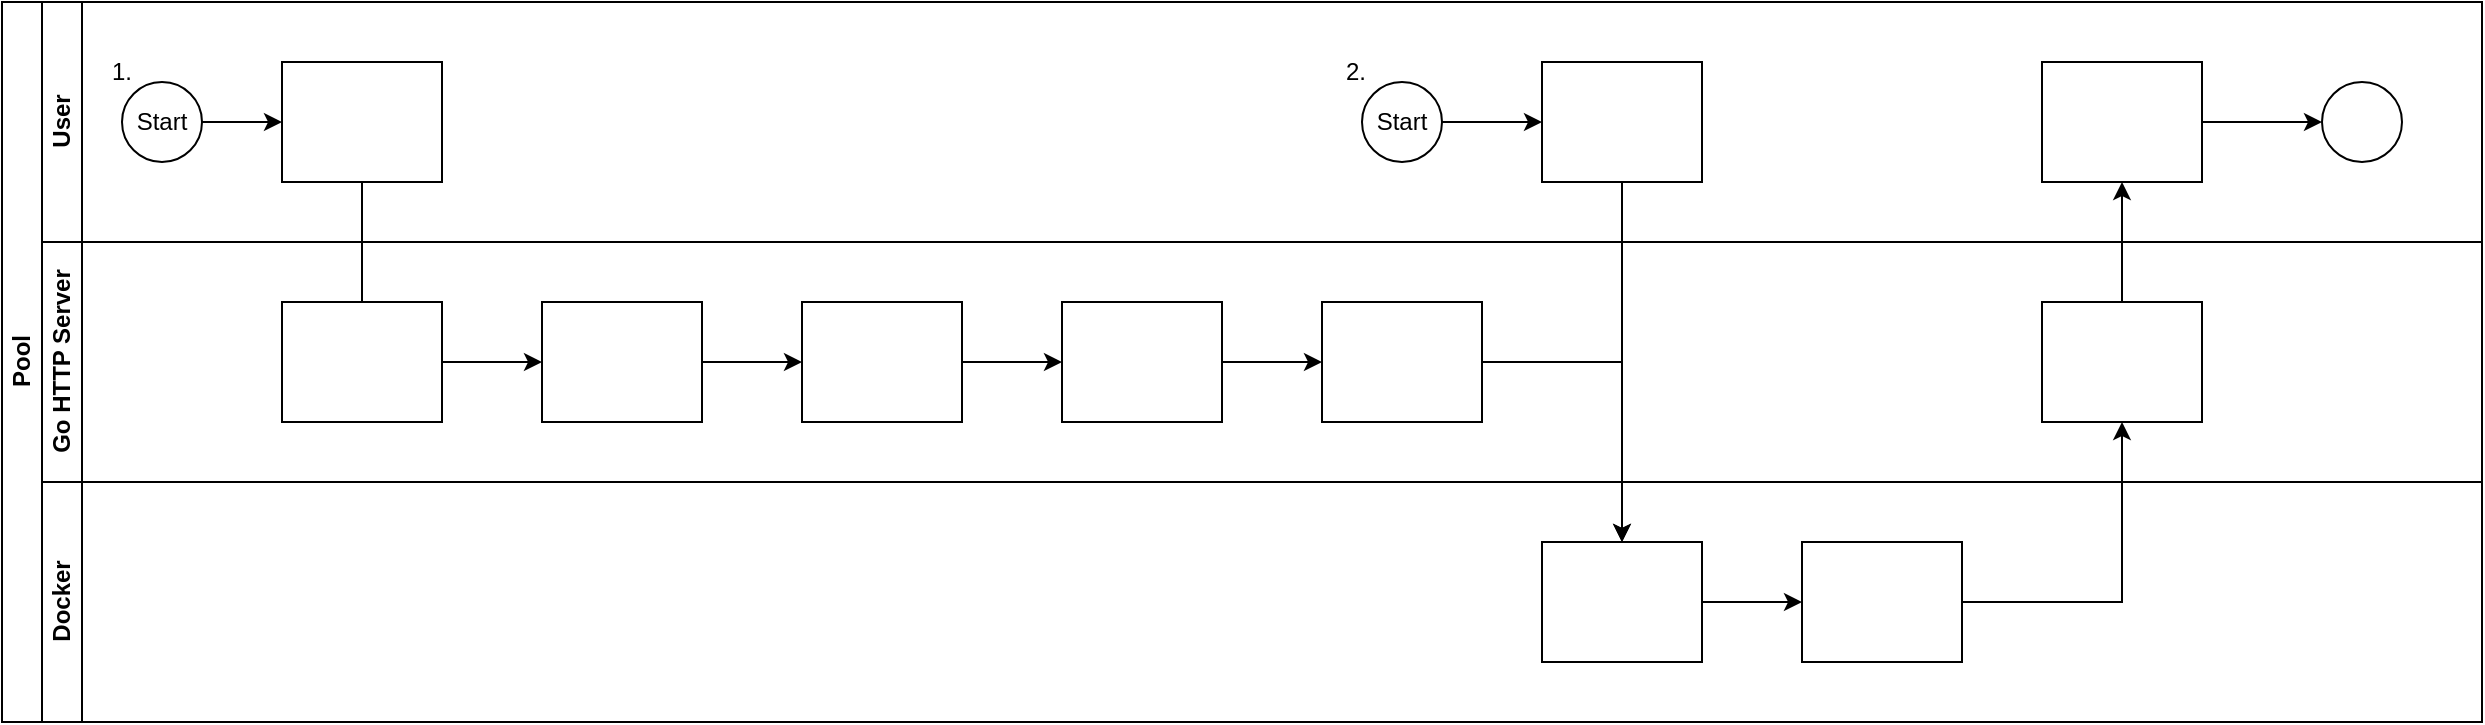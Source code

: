 <mxfile version="26.0.4">
  <diagram id="prtHgNgQTEPvFCAcTncT" name="Page-1">
    <mxGraphModel dx="530" dy="379" grid="1" gridSize="10" guides="1" tooltips="1" connect="1" arrows="1" fold="1" page="1" pageScale="1" pageWidth="827" pageHeight="1169" math="0" shadow="0">
      <root>
        <mxCell id="0" />
        <mxCell id="1" parent="0" />
        <mxCell id="dNxyNK7c78bLwvsdeMH5-19" value="Pool" style="swimlane;html=1;childLayout=stackLayout;resizeParent=1;resizeParentMax=0;horizontal=0;startSize=20;horizontalStack=0;" parent="1" vertex="1">
          <mxGeometry x="120" y="120" width="1240" height="360" as="geometry" />
        </mxCell>
        <mxCell id="dNxyNK7c78bLwvsdeMH5-27" value="" style="edgeStyle=orthogonalEdgeStyle;rounded=0;orthogonalLoop=1;jettySize=auto;html=1;endArrow=none;endFill=0;" parent="dNxyNK7c78bLwvsdeMH5-19" source="dNxyNK7c78bLwvsdeMH5-24" target="dNxyNK7c78bLwvsdeMH5-26" edge="1">
          <mxGeometry relative="1" as="geometry" />
        </mxCell>
        <mxCell id="dNxyNK7c78bLwvsdeMH5-20" value="User" style="swimlane;html=1;startSize=20;horizontal=0;" parent="dNxyNK7c78bLwvsdeMH5-19" vertex="1">
          <mxGeometry x="20" width="1220" height="120" as="geometry" />
        </mxCell>
        <mxCell id="dNxyNK7c78bLwvsdeMH5-25" value="" style="edgeStyle=orthogonalEdgeStyle;rounded=0;orthogonalLoop=1;jettySize=auto;html=1;" parent="dNxyNK7c78bLwvsdeMH5-20" source="dNxyNK7c78bLwvsdeMH5-23" target="dNxyNK7c78bLwvsdeMH5-24" edge="1">
          <mxGeometry relative="1" as="geometry" />
        </mxCell>
        <mxCell id="dNxyNK7c78bLwvsdeMH5-23" value="Start" style="ellipse;whiteSpace=wrap;html=1;" parent="dNxyNK7c78bLwvsdeMH5-20" vertex="1">
          <mxGeometry x="40" y="40" width="40" height="40" as="geometry" />
        </mxCell>
        <mxCell id="dNxyNK7c78bLwvsdeMH5-24" value="&lt;font style=&quot;font-size: 11px; color: rgb(255, 255, 255);&quot;&gt;User Uploads&lt;/font&gt;&lt;div&gt;&lt;font style=&quot;font-size: 11px; color: rgb(255, 255, 255);&quot;&gt;Code Package&lt;/font&gt;&lt;/div&gt;&lt;div&gt;&lt;font style=&quot;font-size: 11px; color: rgb(255, 255, 255);&quot;&gt;(zip)&lt;/font&gt;&lt;/div&gt;" style="rounded=0;whiteSpace=wrap;html=1;fontFamily=Helvetica;fontSize=12;fontColor=#000000;align=center;" parent="dNxyNK7c78bLwvsdeMH5-20" vertex="1">
          <mxGeometry x="120" y="30" width="80" height="60" as="geometry" />
        </mxCell>
        <mxCell id="_FdeFcUcCdS8H701f3TN-19" value="&lt;font color=&quot;#ffffff&quot;&gt;Output in HTTP Response&lt;/font&gt;" style="rounded=0;whiteSpace=wrap;html=1;fontFamily=Helvetica;fontSize=12;fontColor=#000000;align=center;" vertex="1" parent="dNxyNK7c78bLwvsdeMH5-20">
          <mxGeometry x="1000" y="30" width="80" height="60" as="geometry" />
        </mxCell>
        <mxCell id="_FdeFcUcCdS8H701f3TN-26" value="" style="edgeStyle=orthogonalEdgeStyle;rounded=0;orthogonalLoop=1;jettySize=auto;html=1;entryX=0;entryY=0.5;entryDx=0;entryDy=0;" edge="1" parent="dNxyNK7c78bLwvsdeMH5-20" source="_FdeFcUcCdS8H701f3TN-24" target="_FdeFcUcCdS8H701f3TN-27">
          <mxGeometry relative="1" as="geometry">
            <mxPoint x="750" y="60" as="targetPoint" />
          </mxGeometry>
        </mxCell>
        <mxCell id="_FdeFcUcCdS8H701f3TN-24" value="Start" style="ellipse;whiteSpace=wrap;html=1;" vertex="1" parent="dNxyNK7c78bLwvsdeMH5-20">
          <mxGeometry x="660" y="40" width="40" height="40" as="geometry" />
        </mxCell>
        <mxCell id="_FdeFcUcCdS8H701f3TN-28" style="edgeStyle=orthogonalEdgeStyle;rounded=0;orthogonalLoop=1;jettySize=auto;html=1;" edge="1" parent="dNxyNK7c78bLwvsdeMH5-20" source="_FdeFcUcCdS8H701f3TN-27">
          <mxGeometry relative="1" as="geometry">
            <mxPoint x="790" y="270" as="targetPoint" />
          </mxGeometry>
        </mxCell>
        <mxCell id="_FdeFcUcCdS8H701f3TN-27" value="&lt;font color=&quot;#ffffff&quot;&gt;User Callout to execute the function&lt;/font&gt;" style="rounded=0;whiteSpace=wrap;html=1;fontFamily=Helvetica;fontSize=12;fontColor=#000000;align=center;" vertex="1" parent="dNxyNK7c78bLwvsdeMH5-20">
          <mxGeometry x="750" y="30" width="80" height="60" as="geometry" />
        </mxCell>
        <mxCell id="_FdeFcUcCdS8H701f3TN-29" value="2." style="text;html=1;align=center;verticalAlign=middle;whiteSpace=wrap;rounded=0;" vertex="1" parent="dNxyNK7c78bLwvsdeMH5-20">
          <mxGeometry x="627" y="20" width="60" height="30" as="geometry" />
        </mxCell>
        <mxCell id="_FdeFcUcCdS8H701f3TN-30" value="1." style="text;html=1;align=center;verticalAlign=middle;whiteSpace=wrap;rounded=0;" vertex="1" parent="dNxyNK7c78bLwvsdeMH5-20">
          <mxGeometry x="10" y="20" width="60" height="30" as="geometry" />
        </mxCell>
        <mxCell id="dNxyNK7c78bLwvsdeMH5-21" value="Go HTTP Server" style="swimlane;html=1;startSize=20;horizontal=0;" parent="dNxyNK7c78bLwvsdeMH5-19" vertex="1">
          <mxGeometry x="20" y="120" width="1220" height="120" as="geometry" />
        </mxCell>
        <mxCell id="_FdeFcUcCdS8H701f3TN-2" value="" style="edgeStyle=orthogonalEdgeStyle;rounded=0;orthogonalLoop=1;jettySize=auto;html=1;" edge="1" parent="dNxyNK7c78bLwvsdeMH5-21" source="dNxyNK7c78bLwvsdeMH5-26" target="_FdeFcUcCdS8H701f3TN-1">
          <mxGeometry relative="1" as="geometry" />
        </mxCell>
        <mxCell id="dNxyNK7c78bLwvsdeMH5-26" value="&lt;font style=&quot;color: rgb(255, 255, 255);&quot;&gt;Extract Zip to Temp Dir&lt;/font&gt;" style="rounded=0;whiteSpace=wrap;html=1;fontFamily=Helvetica;fontSize=12;fontColor=#000000;align=center;" parent="dNxyNK7c78bLwvsdeMH5-21" vertex="1">
          <mxGeometry x="120" y="30" width="80" height="60" as="geometry" />
        </mxCell>
        <mxCell id="_FdeFcUcCdS8H701f3TN-6" value="" style="edgeStyle=orthogonalEdgeStyle;rounded=0;orthogonalLoop=1;jettySize=auto;html=1;" edge="1" parent="dNxyNK7c78bLwvsdeMH5-21" source="_FdeFcUcCdS8H701f3TN-1" target="_FdeFcUcCdS8H701f3TN-5">
          <mxGeometry relative="1" as="geometry" />
        </mxCell>
        <mxCell id="_FdeFcUcCdS8H701f3TN-1" value="&lt;font style=&quot;color: rgb(255, 255, 255);&quot;&gt;Detect Lang&lt;/font&gt;" style="rounded=0;whiteSpace=wrap;html=1;fontFamily=Helvetica;fontSize=12;fontColor=#000000;align=center;" vertex="1" parent="dNxyNK7c78bLwvsdeMH5-21">
          <mxGeometry x="250" y="30" width="80" height="60" as="geometry" />
        </mxCell>
        <mxCell id="_FdeFcUcCdS8H701f3TN-5" value="&lt;font style=&quot;color: rgb(255, 255, 255);&quot;&gt;Create Dockerfile&lt;/font&gt;" style="rounded=0;whiteSpace=wrap;html=1;fontFamily=Helvetica;fontSize=12;fontColor=#000000;align=center;" vertex="1" parent="dNxyNK7c78bLwvsdeMH5-21">
          <mxGeometry x="380" y="30" width="80" height="60" as="geometry" />
        </mxCell>
        <mxCell id="_FdeFcUcCdS8H701f3TN-17" value="&lt;font color=&quot;#ffffff&quot;&gt;Output&lt;/font&gt;" style="rounded=0;whiteSpace=wrap;html=1;fontFamily=Helvetica;fontSize=12;fontColor=#000000;align=center;" vertex="1" parent="dNxyNK7c78bLwvsdeMH5-21">
          <mxGeometry x="1000" y="30" width="80" height="60" as="geometry" />
        </mxCell>
        <mxCell id="dNxyNK7c78bLwvsdeMH5-22" value="Docker" style="swimlane;html=1;startSize=20;horizontal=0;" parent="dNxyNK7c78bLwvsdeMH5-19" vertex="1">
          <mxGeometry x="20" y="240" width="1220" height="120" as="geometry" />
        </mxCell>
        <mxCell id="_FdeFcUcCdS8H701f3TN-12" value="&lt;font color=&quot;#ffffff&quot;&gt;Run Container&lt;/font&gt;" style="rounded=0;whiteSpace=wrap;html=1;fontFamily=Helvetica;fontSize=12;fontColor=#000000;align=center;" vertex="1" parent="dNxyNK7c78bLwvsdeMH5-22">
          <mxGeometry x="750" y="30" width="80" height="60" as="geometry" />
        </mxCell>
        <mxCell id="_FdeFcUcCdS8H701f3TN-14" value="&lt;font color=&quot;#ffffff&quot;&gt;Execute Function&lt;/font&gt;" style="rounded=0;whiteSpace=wrap;html=1;fontFamily=Helvetica;fontSize=12;fontColor=#000000;align=center;" vertex="1" parent="dNxyNK7c78bLwvsdeMH5-22">
          <mxGeometry x="880" y="30" width="80" height="60" as="geometry" />
        </mxCell>
        <mxCell id="_FdeFcUcCdS8H701f3TN-15" value="" style="edgeStyle=orthogonalEdgeStyle;rounded=0;orthogonalLoop=1;jettySize=auto;html=1;" edge="1" parent="dNxyNK7c78bLwvsdeMH5-22" source="_FdeFcUcCdS8H701f3TN-12" target="_FdeFcUcCdS8H701f3TN-14">
          <mxGeometry relative="1" as="geometry" />
        </mxCell>
        <mxCell id="_FdeFcUcCdS8H701f3TN-20" value="" style="edgeStyle=orthogonalEdgeStyle;rounded=0;orthogonalLoop=1;jettySize=auto;html=1;" edge="1" parent="dNxyNK7c78bLwvsdeMH5-19" source="_FdeFcUcCdS8H701f3TN-17" target="_FdeFcUcCdS8H701f3TN-19">
          <mxGeometry relative="1" as="geometry" />
        </mxCell>
        <mxCell id="_FdeFcUcCdS8H701f3TN-18" value="" style="edgeStyle=orthogonalEdgeStyle;rounded=0;orthogonalLoop=1;jettySize=auto;html=1;" edge="1" parent="dNxyNK7c78bLwvsdeMH5-19" source="_FdeFcUcCdS8H701f3TN-14" target="_FdeFcUcCdS8H701f3TN-17">
          <mxGeometry relative="1" as="geometry" />
        </mxCell>
        <mxCell id="_FdeFcUcCdS8H701f3TN-11" value="" style="edgeStyle=orthogonalEdgeStyle;rounded=0;orthogonalLoop=1;jettySize=auto;html=1;" edge="1" parent="1" source="_FdeFcUcCdS8H701f3TN-8" target="_FdeFcUcCdS8H701f3TN-10">
          <mxGeometry relative="1" as="geometry" />
        </mxCell>
        <mxCell id="_FdeFcUcCdS8H701f3TN-8" value="&lt;font style=&quot;color: rgb(255, 255, 255);&quot;&gt;Build Docker Image&lt;/font&gt;" style="rounded=0;whiteSpace=wrap;html=1;fontFamily=Helvetica;fontSize=12;fontColor=#000000;align=center;" vertex="1" parent="1">
          <mxGeometry x="650" y="270" width="80" height="60" as="geometry" />
        </mxCell>
        <mxCell id="_FdeFcUcCdS8H701f3TN-9" value="" style="edgeStyle=orthogonalEdgeStyle;rounded=0;orthogonalLoop=1;jettySize=auto;html=1;" edge="1" parent="1" source="_FdeFcUcCdS8H701f3TN-5" target="_FdeFcUcCdS8H701f3TN-8">
          <mxGeometry relative="1" as="geometry" />
        </mxCell>
        <mxCell id="_FdeFcUcCdS8H701f3TN-13" value="" style="edgeStyle=orthogonalEdgeStyle;rounded=0;orthogonalLoop=1;jettySize=auto;html=1;" edge="1" parent="1" source="_FdeFcUcCdS8H701f3TN-10" target="_FdeFcUcCdS8H701f3TN-12">
          <mxGeometry relative="1" as="geometry" />
        </mxCell>
        <mxCell id="_FdeFcUcCdS8H701f3TN-10" value="&lt;font color=&quot;#ffffff&quot;&gt;Save the Image ID&lt;/font&gt;" style="rounded=0;whiteSpace=wrap;html=1;fontFamily=Helvetica;fontSize=12;fontColor=#000000;align=center;" vertex="1" parent="1">
          <mxGeometry x="780" y="270" width="80" height="60" as="geometry" />
        </mxCell>
        <mxCell id="_FdeFcUcCdS8H701f3TN-21" value="&lt;font style=&quot;color: rgb(255, 255, 255);&quot;&gt;Stop&lt;/font&gt;" style="ellipse;whiteSpace=wrap;html=1;fontColor=#000000;rounded=0;" vertex="1" parent="1">
          <mxGeometry x="1280" y="160" width="40" height="40" as="geometry" />
        </mxCell>
        <mxCell id="_FdeFcUcCdS8H701f3TN-23" value="" style="edgeStyle=orthogonalEdgeStyle;rounded=0;orthogonalLoop=1;jettySize=auto;html=1;" edge="1" parent="1" source="_FdeFcUcCdS8H701f3TN-19" target="_FdeFcUcCdS8H701f3TN-21">
          <mxGeometry relative="1" as="geometry" />
        </mxCell>
      </root>
    </mxGraphModel>
  </diagram>
</mxfile>
